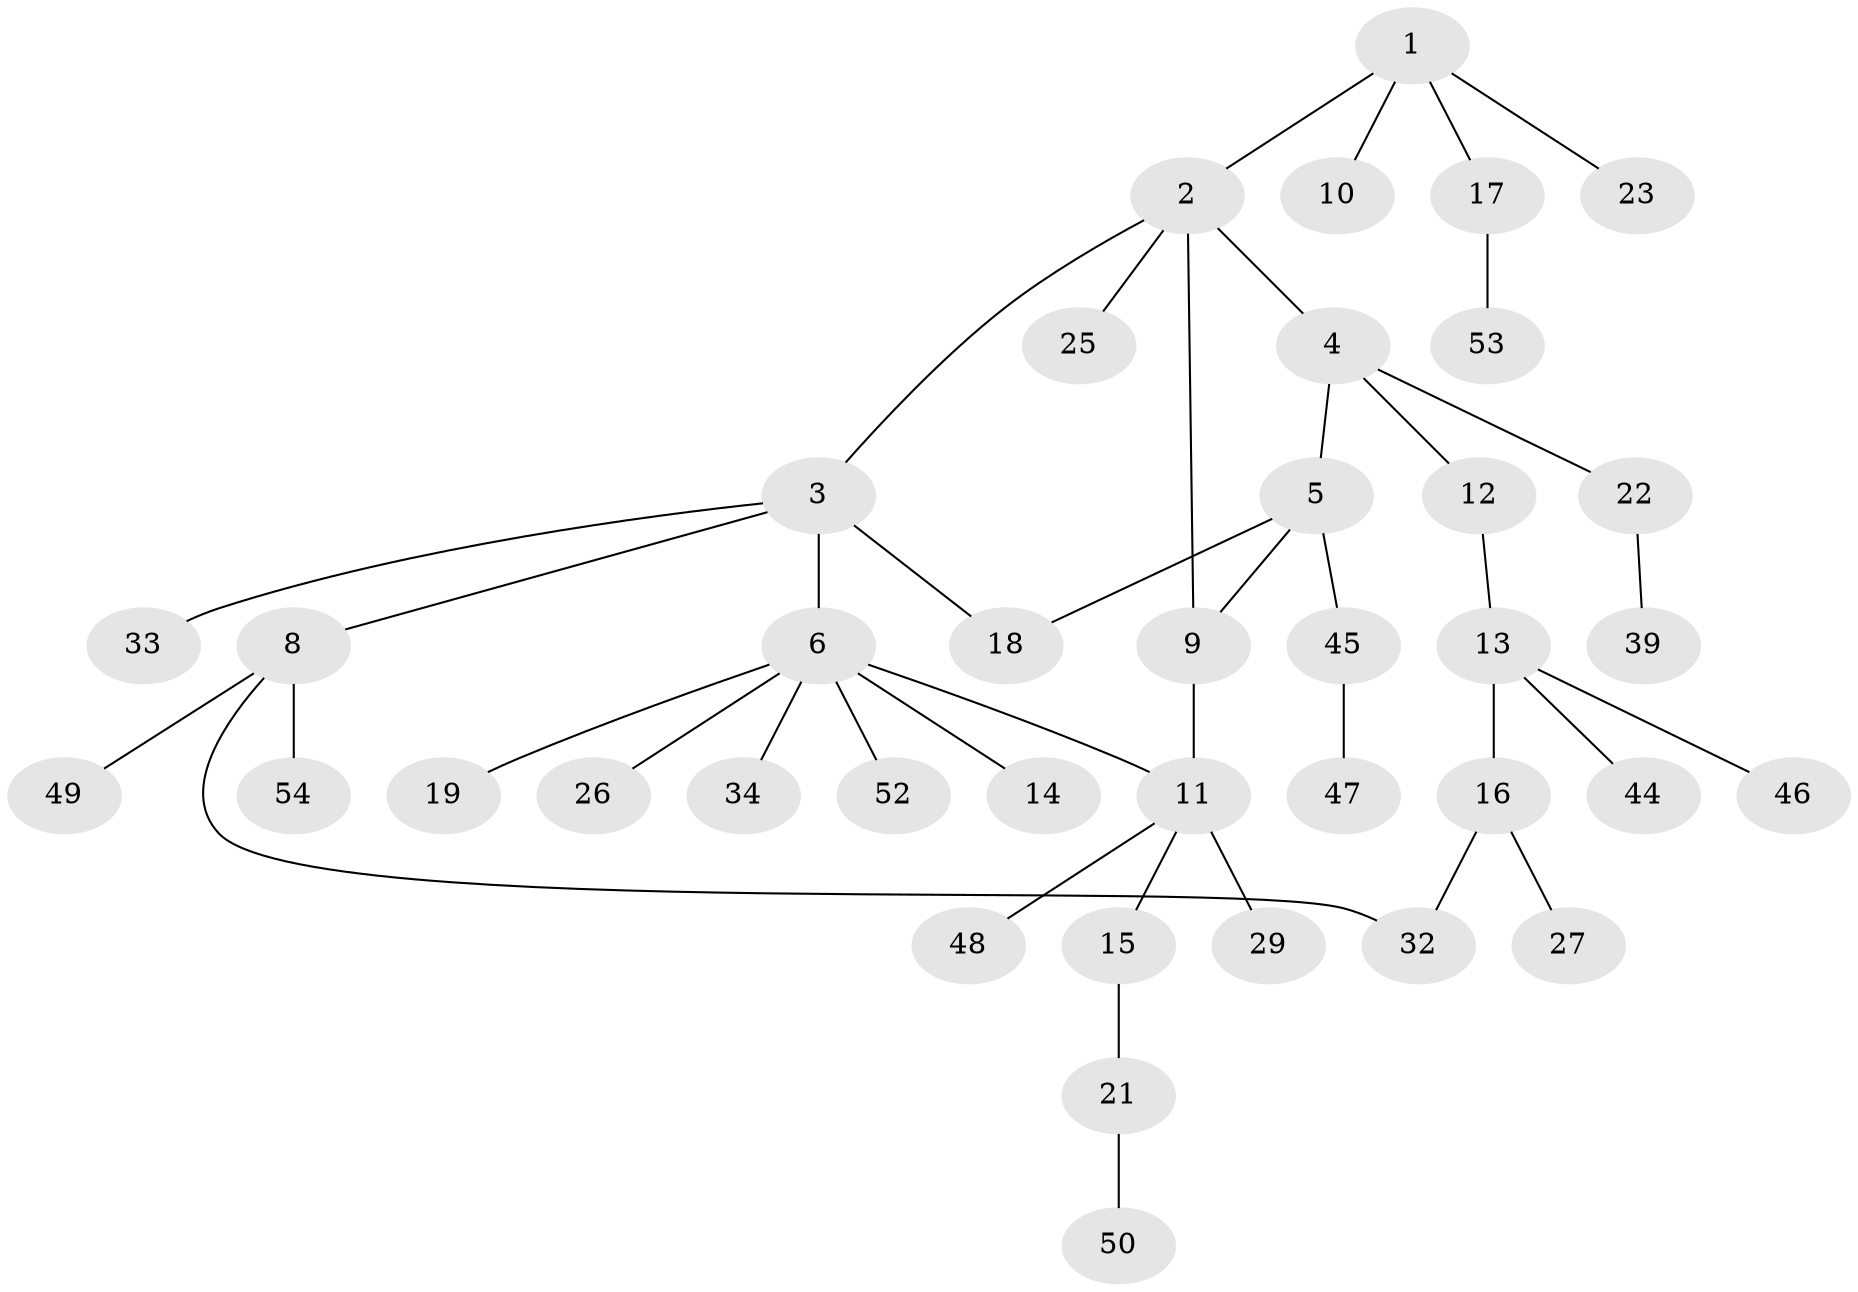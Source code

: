 // original degree distribution, {4: 0.03278688524590164, 6: 0.01639344262295082, 5: 0.04918032786885246, 3: 0.18032786885245902, 7: 0.01639344262295082, 2: 0.26229508196721313, 1: 0.4426229508196721}
// Generated by graph-tools (version 1.1) at 2025/41/03/06/25 10:41:26]
// undirected, 39 vertices, 42 edges
graph export_dot {
graph [start="1"]
  node [color=gray90,style=filled];
  1 [super="+7"];
  2 [super="+41"];
  3 [super="+58"];
  4 [super="+30"];
  5 [super="+31"];
  6 [super="+61"];
  8 [super="+24"];
  9 [super="+20"];
  10 [super="+43"];
  11 [super="+40"];
  12 [super="+28"];
  13 [super="+37"];
  14 [super="+42"];
  15;
  16;
  17 [super="+51"];
  18 [super="+35"];
  19;
  21 [super="+60"];
  22 [super="+55"];
  23 [super="+38"];
  25;
  26;
  27;
  29;
  32 [super="+36"];
  33;
  34 [super="+59"];
  39;
  44;
  45 [super="+57"];
  46 [super="+56"];
  47;
  48;
  49;
  50;
  52;
  53;
  54;
  1 -- 2;
  1 -- 10;
  1 -- 23;
  1 -- 17;
  2 -- 3;
  2 -- 4;
  2 -- 9;
  2 -- 25;
  3 -- 6;
  3 -- 8;
  3 -- 33;
  3 -- 18;
  4 -- 5;
  4 -- 12;
  4 -- 22;
  5 -- 18;
  5 -- 45;
  5 -- 9;
  6 -- 14;
  6 -- 19;
  6 -- 26;
  6 -- 34;
  6 -- 52;
  6 -- 11;
  8 -- 54;
  8 -- 49;
  8 -- 32;
  9 -- 11;
  11 -- 15;
  11 -- 29;
  11 -- 48;
  12 -- 13;
  13 -- 16;
  13 -- 46;
  13 -- 44;
  15 -- 21;
  16 -- 27;
  16 -- 32;
  17 -- 53;
  21 -- 50;
  22 -- 39;
  45 -- 47;
}
